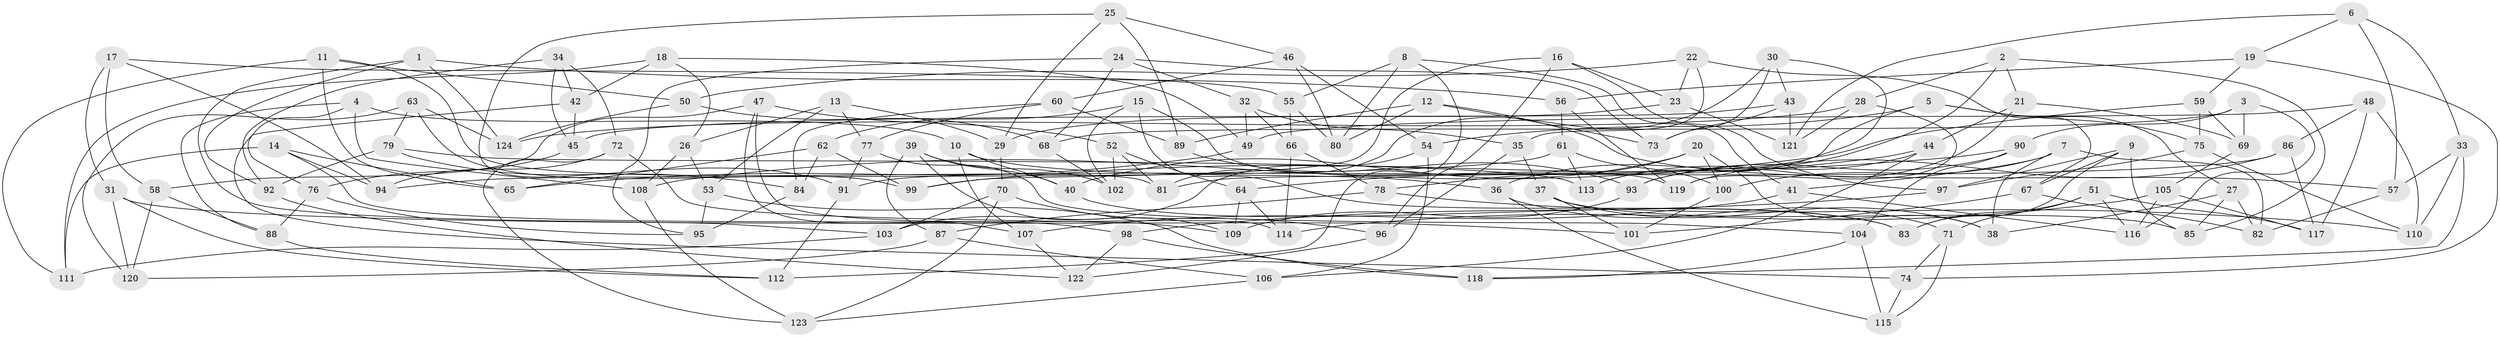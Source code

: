 // coarse degree distribution, {6: 0.47435897435897434, 3: 0.038461538461538464, 4: 0.3717948717948718, 5: 0.11538461538461539}
// Generated by graph-tools (version 1.1) at 2025/24/03/03/25 07:24:24]
// undirected, 124 vertices, 248 edges
graph export_dot {
graph [start="1"]
  node [color=gray90,style=filled];
  1;
  2;
  3;
  4;
  5;
  6;
  7;
  8;
  9;
  10;
  11;
  12;
  13;
  14;
  15;
  16;
  17;
  18;
  19;
  20;
  21;
  22;
  23;
  24;
  25;
  26;
  27;
  28;
  29;
  30;
  31;
  32;
  33;
  34;
  35;
  36;
  37;
  38;
  39;
  40;
  41;
  42;
  43;
  44;
  45;
  46;
  47;
  48;
  49;
  50;
  51;
  52;
  53;
  54;
  55;
  56;
  57;
  58;
  59;
  60;
  61;
  62;
  63;
  64;
  65;
  66;
  67;
  68;
  69;
  70;
  71;
  72;
  73;
  74;
  75;
  76;
  77;
  78;
  79;
  80;
  81;
  82;
  83;
  84;
  85;
  86;
  87;
  88;
  89;
  90;
  91;
  92;
  93;
  94;
  95;
  96;
  97;
  98;
  99;
  100;
  101;
  102;
  103;
  104;
  105;
  106;
  107;
  108;
  109;
  110;
  111;
  112;
  113;
  114;
  115;
  116;
  117;
  118;
  119;
  120;
  121;
  122;
  123;
  124;
  1 -- 124;
  1 -- 92;
  1 -- 56;
  1 -- 103;
  2 -- 28;
  2 -- 21;
  2 -- 85;
  2 -- 36;
  3 -- 90;
  3 -- 116;
  3 -- 69;
  3 -- 68;
  4 -- 108;
  4 -- 88;
  4 -- 76;
  4 -- 10;
  5 -- 81;
  5 -- 54;
  5 -- 27;
  5 -- 75;
  6 -- 19;
  6 -- 33;
  6 -- 121;
  6 -- 57;
  7 -- 41;
  7 -- 38;
  7 -- 82;
  7 -- 100;
  8 -- 55;
  8 -- 112;
  8 -- 41;
  8 -- 80;
  9 -- 85;
  9 -- 67;
  9 -- 97;
  9 -- 83;
  10 -- 36;
  10 -- 107;
  10 -- 40;
  11 -- 65;
  11 -- 81;
  11 -- 50;
  11 -- 111;
  12 -- 57;
  12 -- 89;
  12 -- 73;
  12 -- 80;
  13 -- 26;
  13 -- 77;
  13 -- 29;
  13 -- 53;
  14 -- 94;
  14 -- 111;
  14 -- 65;
  14 -- 98;
  15 -- 83;
  15 -- 62;
  15 -- 119;
  15 -- 102;
  16 -- 23;
  16 -- 97;
  16 -- 99;
  16 -- 96;
  17 -- 31;
  17 -- 58;
  17 -- 94;
  17 -- 55;
  18 -- 42;
  18 -- 26;
  18 -- 49;
  18 -- 111;
  19 -- 59;
  19 -- 56;
  19 -- 74;
  20 -- 78;
  20 -- 38;
  20 -- 100;
  20 -- 40;
  21 -- 44;
  21 -- 69;
  21 -- 93;
  22 -- 67;
  22 -- 23;
  22 -- 35;
  22 -- 50;
  23 -- 121;
  23 -- 29;
  24 -- 32;
  24 -- 95;
  24 -- 68;
  24 -- 73;
  25 -- 46;
  25 -- 91;
  25 -- 29;
  25 -- 89;
  26 -- 108;
  26 -- 53;
  27 -- 38;
  27 -- 82;
  27 -- 85;
  28 -- 119;
  28 -- 124;
  28 -- 121;
  29 -- 70;
  30 -- 73;
  30 -- 113;
  30 -- 81;
  30 -- 43;
  31 -- 112;
  31 -- 101;
  31 -- 120;
  32 -- 49;
  32 -- 66;
  32 -- 35;
  33 -- 118;
  33 -- 110;
  33 -- 57;
  34 -- 42;
  34 -- 45;
  34 -- 72;
  34 -- 92;
  35 -- 96;
  35 -- 37;
  36 -- 115;
  36 -- 71;
  37 -- 101;
  37 -- 85;
  37 -- 38;
  39 -- 102;
  39 -- 87;
  39 -- 109;
  39 -- 40;
  40 -- 83;
  41 -- 107;
  41 -- 116;
  42 -- 45;
  42 -- 74;
  43 -- 121;
  43 -- 45;
  43 -- 73;
  44 -- 113;
  44 -- 64;
  44 -- 106;
  45 -- 76;
  46 -- 60;
  46 -- 80;
  46 -- 54;
  47 -- 107;
  47 -- 58;
  47 -- 52;
  47 -- 114;
  48 -- 86;
  48 -- 49;
  48 -- 117;
  48 -- 110;
  49 -- 65;
  50 -- 124;
  50 -- 68;
  51 -- 117;
  51 -- 71;
  51 -- 83;
  51 -- 116;
  52 -- 81;
  52 -- 102;
  52 -- 64;
  53 -- 118;
  53 -- 95;
  54 -- 103;
  54 -- 106;
  55 -- 80;
  55 -- 66;
  56 -- 61;
  56 -- 119;
  57 -- 82;
  58 -- 88;
  58 -- 120;
  59 -- 108;
  59 -- 69;
  59 -- 75;
  60 -- 84;
  60 -- 89;
  60 -- 77;
  61 -- 100;
  61 -- 113;
  61 -- 94;
  62 -- 65;
  62 -- 84;
  62 -- 99;
  63 -- 99;
  63 -- 124;
  63 -- 120;
  63 -- 79;
  64 -- 109;
  64 -- 114;
  66 -- 114;
  66 -- 78;
  67 -- 82;
  67 -- 101;
  68 -- 102;
  69 -- 105;
  70 -- 103;
  70 -- 123;
  70 -- 96;
  71 -- 115;
  71 -- 74;
  72 -- 109;
  72 -- 123;
  72 -- 94;
  74 -- 115;
  75 -- 110;
  75 -- 97;
  76 -- 95;
  76 -- 88;
  77 -- 91;
  77 -- 104;
  78 -- 87;
  78 -- 110;
  79 -- 84;
  79 -- 113;
  79 -- 92;
  84 -- 95;
  86 -- 119;
  86 -- 91;
  86 -- 117;
  87 -- 106;
  87 -- 120;
  88 -- 112;
  89 -- 93;
  90 -- 104;
  90 -- 99;
  90 -- 93;
  91 -- 112;
  92 -- 122;
  93 -- 109;
  96 -- 122;
  97 -- 98;
  98 -- 118;
  98 -- 122;
  100 -- 101;
  103 -- 111;
  104 -- 118;
  104 -- 115;
  105 -- 117;
  105 -- 114;
  105 -- 116;
  106 -- 123;
  107 -- 122;
  108 -- 123;
}
